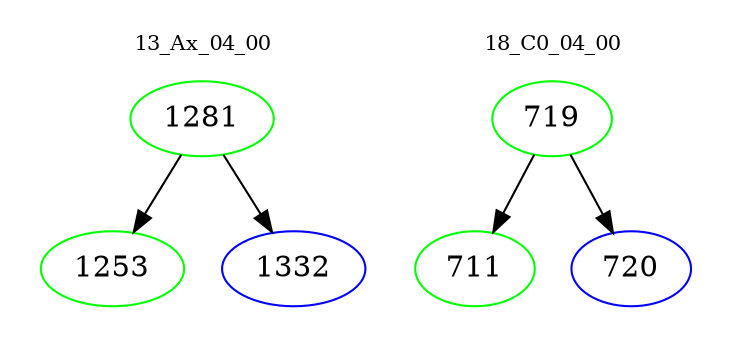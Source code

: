 digraph{
subgraph cluster_0 {
color = white
label = "13_Ax_04_00";
fontsize=10;
T0_1281 [label="1281", color="green"]
T0_1281 -> T0_1253 [color="black"]
T0_1253 [label="1253", color="green"]
T0_1281 -> T0_1332 [color="black"]
T0_1332 [label="1332", color="blue"]
}
subgraph cluster_1 {
color = white
label = "18_C0_04_00";
fontsize=10;
T1_719 [label="719", color="green"]
T1_719 -> T1_711 [color="black"]
T1_711 [label="711", color="green"]
T1_719 -> T1_720 [color="black"]
T1_720 [label="720", color="blue"]
}
}
